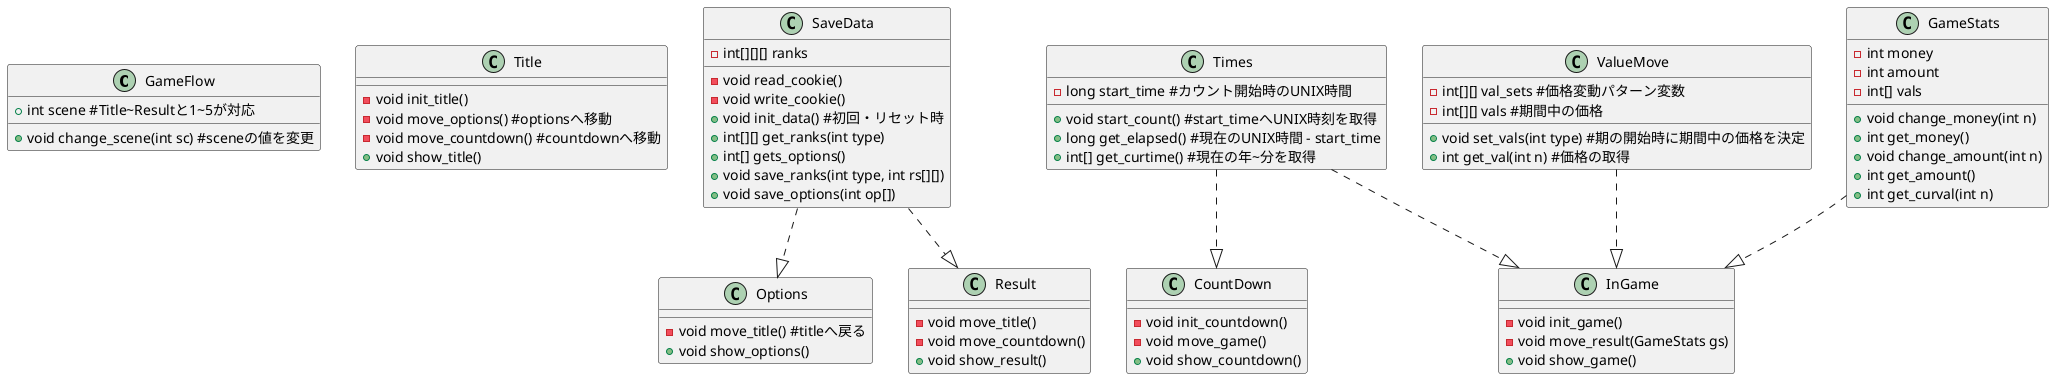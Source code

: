 @startuml
class GameFlow {
  +int scene #Title~Resultと1~5が対応

  +void change_scene(int sc) #sceneの値を変更
}

class Title {
  -void init_title()
  -void move_options() #optionsへ移動
  -void move_countdown() #countdownへ移動
  +void show_title()
}

class Options {
  -void move_title() #titleへ戻る
  +void show_options()
}

class CountDown {
  -void init_countdown()
  -void move_game()
  +void show_countdown()
}

class InGame {
  -void init_game()
  -void move_result(GameStats gs)
  +void show_game()
}

class Result {
  -void move_title()
  -void move_countdown()
  +void show_result()
}

class SaveData {
  -int[][][] ranks

  -void read_cookie()
  -void write_cookie()
  +void init_data() #初回・リセット時
  +int[][] get_ranks(int type)
  +int[] gets_options()
  +void save_ranks(int type, int rs[][])
  +void save_options(int op[])
}

class ValueMove {
  -int[][] val_sets #価格変動パターン変数
  -int[][] vals #期間中の価格

  +void set_vals(int type) #期の開始時に期間中の価格を決定
  +int get_val(int n) #価格の取得
}

class GameStats {
  -int money
  -int amount
  -int[] vals

  +void change_money(int n)
  +int get_money()
  +void change_amount(int n)
  +int get_amount()
  +int get_curval(int n)
}

class Times {
  -long start_time #カウント開始時のUNIX時間

  +void start_count() #start_timeへUNIX時刻を取得
  +long get_elapsed() #現在のUNIX時間 - start_time
  +int[] get_curtime() #現在の年~分を取得
}

ValueMove ..|> InGame
Times ..|> CountDown
Times ..|> InGame
GameStats ..|> InGame
SaveData ..|> Options
SaveData ..|> Result
@enduml